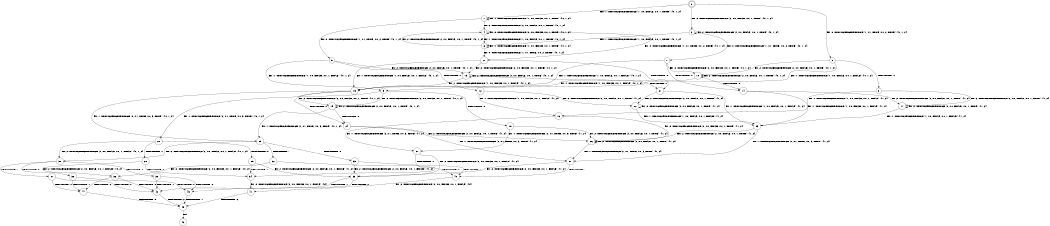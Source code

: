 digraph BCG {
size = "7, 10.5";
center = TRUE;
node [shape = circle];
0 [peripheries = 2];
0 -> 1 [label = "EX !1 !ATOMIC_EXCH_BRANCH (1, +0, FALSE, +0, 1, TRUE) !{0, 1, 2}"];
0 -> 2 [label = "EX !2 !ATOMIC_EXCH_BRANCH (2, +0, FALSE, +0, 1, TRUE) !{0, 1, 2}"];
0 -> 3 [label = "EX !0 !ATOMIC_EXCH_BRANCH (1, +1, TRUE, +0, 2, TRUE) !{0, 1, 2}"];
1 -> 4 [label = "EX !2 !ATOMIC_EXCH_BRANCH (2, +0, FALSE, +0, 1, TRUE) !{0, 1, 2}"];
1 -> 5 [label = "EX !0 !ATOMIC_EXCH_BRANCH (1, +1, TRUE, +0, 2, TRUE) !{0, 1, 2}"];
1 -> 1 [label = "EX !1 !ATOMIC_EXCH_BRANCH (1, +0, FALSE, +0, 1, TRUE) !{0, 1, 2}"];
2 -> 6 [label = "EX !1 !ATOMIC_EXCH_BRANCH (1, +0, FALSE, +0, 1, TRUE) !{0, 1, 2}"];
2 -> 7 [label = "EX !0 !ATOMIC_EXCH_BRANCH (1, +1, TRUE, +0, 2, TRUE) !{0, 1, 2}"];
2 -> 2 [label = "EX !2 !ATOMIC_EXCH_BRANCH (2, +0, FALSE, +0, 1, TRUE) !{0, 1, 2}"];
3 -> 8 [label = "TERMINATE !0"];
3 -> 9 [label = "EX !1 !ATOMIC_EXCH_BRANCH (1, +0, FALSE, +0, 1, FALSE) !{0, 1, 2}"];
3 -> 10 [label = "EX !2 !ATOMIC_EXCH_BRANCH (2, +0, FALSE, +0, 1, TRUE) !{0, 1, 2}"];
4 -> 11 [label = "EX !0 !ATOMIC_EXCH_BRANCH (1, +1, TRUE, +0, 2, TRUE) !{0, 1, 2}"];
4 -> 4 [label = "EX !2 !ATOMIC_EXCH_BRANCH (2, +0, FALSE, +0, 1, TRUE) !{0, 1, 2}"];
4 -> 6 [label = "EX !1 !ATOMIC_EXCH_BRANCH (1, +0, FALSE, +0, 1, TRUE) !{0, 1, 2}"];
5 -> 12 [label = "TERMINATE !0"];
5 -> 13 [label = "EX !2 !ATOMIC_EXCH_BRANCH (2, +0, FALSE, +0, 1, TRUE) !{0, 1, 2}"];
5 -> 9 [label = "EX !1 !ATOMIC_EXCH_BRANCH (1, +0, FALSE, +0, 1, FALSE) !{0, 1, 2}"];
6 -> 11 [label = "EX !0 !ATOMIC_EXCH_BRANCH (1, +1, TRUE, +0, 2, TRUE) !{0, 1, 2}"];
6 -> 4 [label = "EX !2 !ATOMIC_EXCH_BRANCH (2, +0, FALSE, +0, 1, TRUE) !{0, 1, 2}"];
6 -> 6 [label = "EX !1 !ATOMIC_EXCH_BRANCH (1, +0, FALSE, +0, 1, TRUE) !{0, 1, 2}"];
7 -> 14 [label = "TERMINATE !0"];
7 -> 15 [label = "EX !1 !ATOMIC_EXCH_BRANCH (1, +0, FALSE, +0, 1, FALSE) !{0, 1, 2}"];
7 -> 10 [label = "EX !2 !ATOMIC_EXCH_BRANCH (2, +0, FALSE, +0, 1, TRUE) !{0, 1, 2}"];
8 -> 16 [label = "EX !1 !ATOMIC_EXCH_BRANCH (1, +0, FALSE, +0, 1, FALSE) !{1, 2}"];
8 -> 17 [label = "EX !2 !ATOMIC_EXCH_BRANCH (2, +0, FALSE, +0, 1, TRUE) !{1, 2}"];
9 -> 18 [label = "TERMINATE !0"];
9 -> 19 [label = "EX !2 !ATOMIC_EXCH_BRANCH (2, +0, FALSE, +0, 1, TRUE) !{0, 1, 2}"];
9 -> 20 [label = "EX !1 !ATOMIC_EXCH_BRANCH (2, +1, TRUE, +0, 3, TRUE) !{0, 1, 2}"];
10 -> 14 [label = "TERMINATE !0"];
10 -> 15 [label = "EX !1 !ATOMIC_EXCH_BRANCH (1, +0, FALSE, +0, 1, FALSE) !{0, 1, 2}"];
10 -> 10 [label = "EX !2 !ATOMIC_EXCH_BRANCH (2, +0, FALSE, +0, 1, TRUE) !{0, 1, 2}"];
11 -> 21 [label = "TERMINATE !0"];
11 -> 13 [label = "EX !2 !ATOMIC_EXCH_BRANCH (2, +0, FALSE, +0, 1, TRUE) !{0, 1, 2}"];
11 -> 15 [label = "EX !1 !ATOMIC_EXCH_BRANCH (1, +0, FALSE, +0, 1, FALSE) !{0, 1, 2}"];
12 -> 22 [label = "EX !2 !ATOMIC_EXCH_BRANCH (2, +0, FALSE, +0, 1, TRUE) !{1, 2}"];
12 -> 16 [label = "EX !1 !ATOMIC_EXCH_BRANCH (1, +0, FALSE, +0, 1, FALSE) !{1, 2}"];
13 -> 21 [label = "TERMINATE !0"];
13 -> 13 [label = "EX !2 !ATOMIC_EXCH_BRANCH (2, +0, FALSE, +0, 1, TRUE) !{0, 1, 2}"];
13 -> 15 [label = "EX !1 !ATOMIC_EXCH_BRANCH (1, +0, FALSE, +0, 1, FALSE) !{0, 1, 2}"];
14 -> 23 [label = "EX !1 !ATOMIC_EXCH_BRANCH (1, +0, FALSE, +0, 1, FALSE) !{1, 2}"];
14 -> 17 [label = "EX !2 !ATOMIC_EXCH_BRANCH (2, +0, FALSE, +0, 1, TRUE) !{1, 2}"];
15 -> 24 [label = "TERMINATE !0"];
15 -> 19 [label = "EX !2 !ATOMIC_EXCH_BRANCH (2, +0, FALSE, +0, 1, TRUE) !{0, 1, 2}"];
15 -> 25 [label = "EX !1 !ATOMIC_EXCH_BRANCH (2, +1, TRUE, +0, 3, TRUE) !{0, 1, 2}"];
16 -> 26 [label = "EX !2 !ATOMIC_EXCH_BRANCH (2, +0, FALSE, +0, 1, TRUE) !{1, 2}"];
16 -> 27 [label = "EX !1 !ATOMIC_EXCH_BRANCH (2, +1, TRUE, +0, 3, TRUE) !{1, 2}"];
17 -> 23 [label = "EX !1 !ATOMIC_EXCH_BRANCH (1, +0, FALSE, +0, 1, FALSE) !{1, 2}"];
17 -> 17 [label = "EX !2 !ATOMIC_EXCH_BRANCH (2, +0, FALSE, +0, 1, TRUE) !{1, 2}"];
18 -> 26 [label = "EX !2 !ATOMIC_EXCH_BRANCH (2, +0, FALSE, +0, 1, TRUE) !{1, 2}"];
18 -> 27 [label = "EX !1 !ATOMIC_EXCH_BRANCH (2, +1, TRUE, +0, 3, TRUE) !{1, 2}"];
19 -> 24 [label = "TERMINATE !0"];
19 -> 19 [label = "EX !2 !ATOMIC_EXCH_BRANCH (2, +0, FALSE, +0, 1, TRUE) !{0, 1, 2}"];
19 -> 25 [label = "EX !1 !ATOMIC_EXCH_BRANCH (2, +1, TRUE, +0, 3, TRUE) !{0, 1, 2}"];
20 -> 28 [label = "TERMINATE !1"];
20 -> 29 [label = "TERMINATE !0"];
20 -> 30 [label = "EX !2 !ATOMIC_EXCH_BRANCH (2, +0, FALSE, +0, 1, FALSE) !{0, 1, 2}"];
21 -> 22 [label = "EX !2 !ATOMIC_EXCH_BRANCH (2, +0, FALSE, +0, 1, TRUE) !{1, 2}"];
21 -> 23 [label = "EX !1 !ATOMIC_EXCH_BRANCH (1, +0, FALSE, +0, 1, FALSE) !{1, 2}"];
22 -> 22 [label = "EX !2 !ATOMIC_EXCH_BRANCH (2, +0, FALSE, +0, 1, TRUE) !{1, 2}"];
22 -> 23 [label = "EX !1 !ATOMIC_EXCH_BRANCH (1, +0, FALSE, +0, 1, FALSE) !{1, 2}"];
23 -> 26 [label = "EX !2 !ATOMIC_EXCH_BRANCH (2, +0, FALSE, +0, 1, TRUE) !{1, 2}"];
23 -> 31 [label = "EX !1 !ATOMIC_EXCH_BRANCH (2, +1, TRUE, +0, 3, TRUE) !{1, 2}"];
24 -> 26 [label = "EX !2 !ATOMIC_EXCH_BRANCH (2, +0, FALSE, +0, 1, TRUE) !{1, 2}"];
24 -> 31 [label = "EX !1 !ATOMIC_EXCH_BRANCH (2, +1, TRUE, +0, 3, TRUE) !{1, 2}"];
25 -> 32 [label = "TERMINATE !1"];
25 -> 33 [label = "TERMINATE !0"];
25 -> 30 [label = "EX !2 !ATOMIC_EXCH_BRANCH (2, +0, FALSE, +0, 1, FALSE) !{0, 1, 2}"];
26 -> 26 [label = "EX !2 !ATOMIC_EXCH_BRANCH (2, +0, FALSE, +0, 1, TRUE) !{1, 2}"];
26 -> 31 [label = "EX !1 !ATOMIC_EXCH_BRANCH (2, +1, TRUE, +0, 3, TRUE) !{1, 2}"];
27 -> 34 [label = "TERMINATE !1"];
27 -> 35 [label = "EX !2 !ATOMIC_EXCH_BRANCH (2, +0, FALSE, +0, 1, FALSE) !{1, 2}"];
28 -> 34 [label = "TERMINATE !0"];
28 -> 36 [label = "EX !2 !ATOMIC_EXCH_BRANCH (2, +0, FALSE, +0, 1, FALSE) !{0, 2}"];
29 -> 34 [label = "TERMINATE !1"];
29 -> 35 [label = "EX !2 !ATOMIC_EXCH_BRANCH (2, +0, FALSE, +0, 1, FALSE) !{1, 2}"];
30 -> 37 [label = "TERMINATE !1"];
30 -> 38 [label = "TERMINATE !2"];
30 -> 39 [label = "TERMINATE !0"];
31 -> 40 [label = "TERMINATE !1"];
31 -> 35 [label = "EX !2 !ATOMIC_EXCH_BRANCH (2, +0, FALSE, +0, 1, FALSE) !{1, 2}"];
32 -> 40 [label = "TERMINATE !0"];
32 -> 36 [label = "EX !2 !ATOMIC_EXCH_BRANCH (2, +0, FALSE, +0, 1, FALSE) !{0, 2}"];
33 -> 40 [label = "TERMINATE !1"];
33 -> 35 [label = "EX !2 !ATOMIC_EXCH_BRANCH (2, +0, FALSE, +0, 1, FALSE) !{1, 2}"];
34 -> 41 [label = "EX !2 !ATOMIC_EXCH_BRANCH (2, +0, FALSE, +0, 1, FALSE) !{2}"];
35 -> 42 [label = "TERMINATE !1"];
35 -> 43 [label = "TERMINATE !2"];
36 -> 44 [label = "TERMINATE !2"];
36 -> 42 [label = "TERMINATE !0"];
37 -> 44 [label = "TERMINATE !2"];
37 -> 42 [label = "TERMINATE !0"];
38 -> 44 [label = "TERMINATE !1"];
38 -> 43 [label = "TERMINATE !0"];
39 -> 42 [label = "TERMINATE !1"];
39 -> 43 [label = "TERMINATE !2"];
40 -> 41 [label = "EX !2 !ATOMIC_EXCH_BRANCH (2, +0, FALSE, +0, 1, FALSE) !{2}"];
41 -> 45 [label = "TERMINATE !2"];
42 -> 45 [label = "TERMINATE !2"];
43 -> 45 [label = "TERMINATE !1"];
44 -> 45 [label = "TERMINATE !0"];
45 -> 46 [label = "exit"];
}

